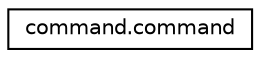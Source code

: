 digraph "Graphical Class Hierarchy"
{
  edge [fontname="Helvetica",fontsize="10",labelfontname="Helvetica",labelfontsize="10"];
  node [fontname="Helvetica",fontsize="10",shape=record];
  rankdir="LR";
  Node0 [label="command.command",height=0.2,width=0.4,color="black", fillcolor="white", style="filled",URL="$classcommand_1_1command.html",tooltip="The command class encodes binary commands into the correct format according to the syntax of the comm..."];
}
